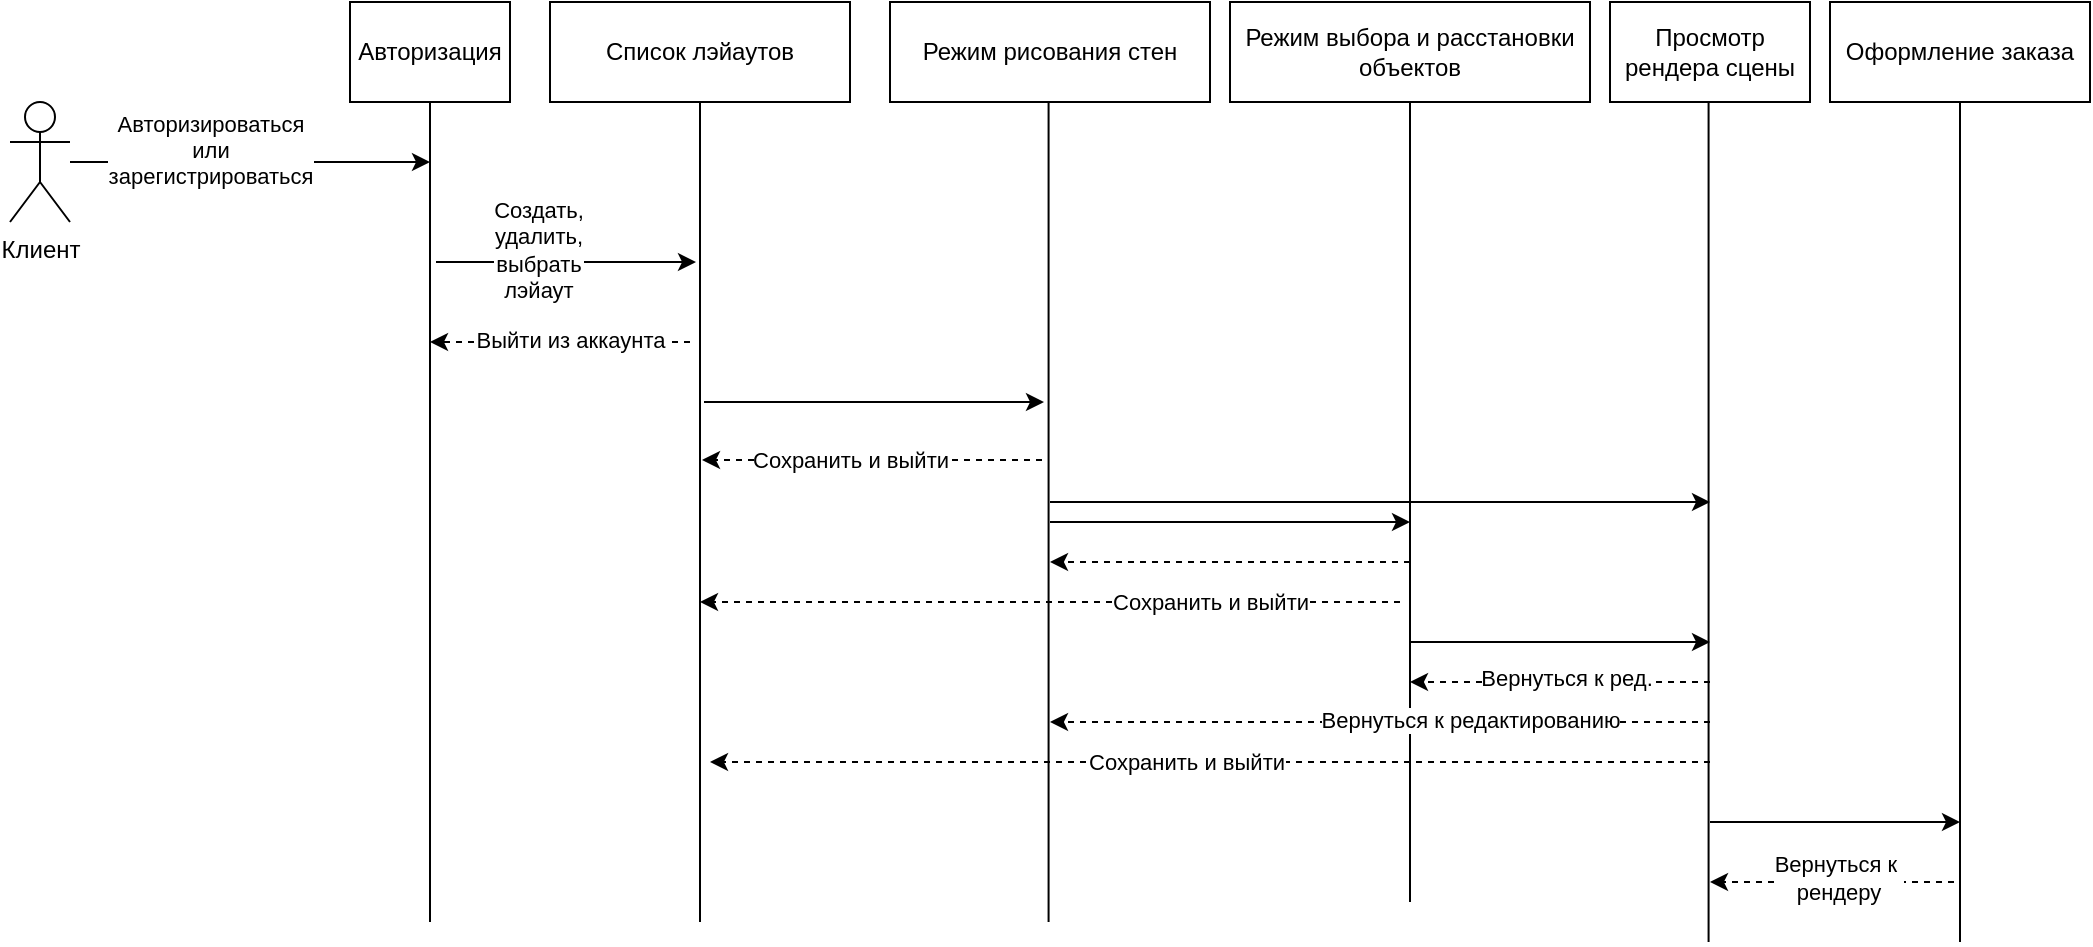 <mxfile version="22.0.4" type="device">
  <diagram name="Page-1" id="SDDQJxv7iUoTQycEIjn0">
    <mxGraphModel dx="1290" dy="719" grid="1" gridSize="10" guides="1" tooltips="1" connect="1" arrows="1" fold="1" page="1" pageScale="1" pageWidth="850" pageHeight="1100" math="0" shadow="0">
      <root>
        <mxCell id="0" />
        <mxCell id="1" parent="0" />
        <mxCell id="4_UEG6HJdvu9gBl9bT9P-12" style="edgeStyle=orthogonalEdgeStyle;rounded=0;orthogonalLoop=1;jettySize=auto;html=1;" edge="1" parent="1" source="4_UEG6HJdvu9gBl9bT9P-1">
          <mxGeometry relative="1" as="geometry">
            <mxPoint x="230" y="160" as="targetPoint" />
          </mxGeometry>
        </mxCell>
        <mxCell id="4_UEG6HJdvu9gBl9bT9P-13" value="Авторизироваться &lt;br&gt;или &lt;br&gt;зарегистрироваться" style="edgeLabel;html=1;align=center;verticalAlign=middle;resizable=0;points=[];" vertex="1" connectable="0" parent="4_UEG6HJdvu9gBl9bT9P-12">
          <mxGeometry x="-0.223" y="6" relative="1" as="geometry">
            <mxPoint as="offset" />
          </mxGeometry>
        </mxCell>
        <mxCell id="4_UEG6HJdvu9gBl9bT9P-1" value="Клиент" style="shape=umlActor;verticalLabelPosition=bottom;verticalAlign=top;html=1;outlineConnect=0;" vertex="1" parent="1">
          <mxGeometry x="20" y="130" width="30" height="60" as="geometry" />
        </mxCell>
        <mxCell id="4_UEG6HJdvu9gBl9bT9P-2" value="Авторизация" style="rounded=0;whiteSpace=wrap;html=1;" vertex="1" parent="1">
          <mxGeometry x="190" y="80" width="80" height="50" as="geometry" />
        </mxCell>
        <mxCell id="4_UEG6HJdvu9gBl9bT9P-3" value="Список лэйаутов" style="rounded=0;whiteSpace=wrap;html=1;" vertex="1" parent="1">
          <mxGeometry x="290" y="80" width="150" height="50" as="geometry" />
        </mxCell>
        <mxCell id="4_UEG6HJdvu9gBl9bT9P-4" value="Режим рисования стен" style="rounded=0;whiteSpace=wrap;html=1;" vertex="1" parent="1">
          <mxGeometry x="460" y="80" width="160" height="50" as="geometry" />
        </mxCell>
        <mxCell id="4_UEG6HJdvu9gBl9bT9P-5" value="Оформление заказа" style="rounded=0;whiteSpace=wrap;html=1;" vertex="1" parent="1">
          <mxGeometry x="930" y="80" width="130" height="50" as="geometry" />
        </mxCell>
        <mxCell id="4_UEG6HJdvu9gBl9bT9P-6" value="Режим выбора и расстановки объектов" style="rounded=0;whiteSpace=wrap;html=1;" vertex="1" parent="1">
          <mxGeometry x="630" y="80" width="180" height="50" as="geometry" />
        </mxCell>
        <mxCell id="4_UEG6HJdvu9gBl9bT9P-7" value="" style="endArrow=none;html=1;rounded=0;exitX=0.5;exitY=1;exitDx=0;exitDy=0;" edge="1" parent="1" source="4_UEG6HJdvu9gBl9bT9P-2">
          <mxGeometry width="50" height="50" relative="1" as="geometry">
            <mxPoint x="600" y="310" as="sourcePoint" />
            <mxPoint x="230" y="540" as="targetPoint" />
          </mxGeometry>
        </mxCell>
        <mxCell id="4_UEG6HJdvu9gBl9bT9P-8" value="" style="endArrow=none;html=1;rounded=0;exitX=0.5;exitY=1;exitDx=0;exitDy=0;" edge="1" parent="1" source="4_UEG6HJdvu9gBl9bT9P-3">
          <mxGeometry width="50" height="50" relative="1" as="geometry">
            <mxPoint x="409.29" y="140" as="sourcePoint" />
            <mxPoint x="365" y="540" as="targetPoint" />
          </mxGeometry>
        </mxCell>
        <mxCell id="4_UEG6HJdvu9gBl9bT9P-10" value="" style="endArrow=none;html=1;rounded=0;exitX=0.5;exitY=1;exitDx=0;exitDy=0;" edge="1" parent="1" source="4_UEG6HJdvu9gBl9bT9P-6">
          <mxGeometry width="50" height="50" relative="1" as="geometry">
            <mxPoint x="665" y="140" as="sourcePoint" />
            <mxPoint x="720" y="530" as="targetPoint" />
          </mxGeometry>
        </mxCell>
        <mxCell id="4_UEG6HJdvu9gBl9bT9P-11" value="" style="endArrow=none;html=1;rounded=0;exitX=0.5;exitY=1;exitDx=0;exitDy=0;" edge="1" parent="1" source="4_UEG6HJdvu9gBl9bT9P-5">
          <mxGeometry width="50" height="50" relative="1" as="geometry">
            <mxPoint x="905" y="140" as="sourcePoint" />
            <mxPoint x="995" y="550" as="targetPoint" />
          </mxGeometry>
        </mxCell>
        <mxCell id="4_UEG6HJdvu9gBl9bT9P-14" value="" style="endArrow=none;html=1;rounded=0;exitX=0.5;exitY=1;exitDx=0;exitDy=0;" edge="1" parent="1">
          <mxGeometry width="50" height="50" relative="1" as="geometry">
            <mxPoint x="539.29" y="130" as="sourcePoint" />
            <mxPoint x="539.29" y="540" as="targetPoint" />
          </mxGeometry>
        </mxCell>
        <mxCell id="4_UEG6HJdvu9gBl9bT9P-15" value="Просмотр рендера сцены" style="rounded=0;whiteSpace=wrap;html=1;" vertex="1" parent="1">
          <mxGeometry x="820" y="80" width="100" height="50" as="geometry" />
        </mxCell>
        <mxCell id="4_UEG6HJdvu9gBl9bT9P-16" value="" style="endArrow=none;html=1;rounded=0;exitX=0.5;exitY=1;exitDx=0;exitDy=0;" edge="1" parent="1">
          <mxGeometry width="50" height="50" relative="1" as="geometry">
            <mxPoint x="869.29" y="130" as="sourcePoint" />
            <mxPoint x="869.29" y="550" as="targetPoint" />
          </mxGeometry>
        </mxCell>
        <mxCell id="4_UEG6HJdvu9gBl9bT9P-17" style="edgeStyle=orthogonalEdgeStyle;rounded=0;orthogonalLoop=1;jettySize=auto;html=1;" edge="1" parent="1">
          <mxGeometry relative="1" as="geometry">
            <mxPoint x="363" y="210" as="targetPoint" />
            <mxPoint x="233" y="210" as="sourcePoint" />
          </mxGeometry>
        </mxCell>
        <mxCell id="4_UEG6HJdvu9gBl9bT9P-18" value="Создать,&lt;br&gt;удалить,&lt;br&gt;выбрать&lt;br&gt;лэйаут" style="edgeLabel;html=1;align=center;verticalAlign=middle;resizable=0;points=[];labelBackgroundColor=default;" vertex="1" connectable="0" parent="4_UEG6HJdvu9gBl9bT9P-17">
          <mxGeometry x="-0.223" y="6" relative="1" as="geometry">
            <mxPoint as="offset" />
          </mxGeometry>
        </mxCell>
        <mxCell id="4_UEG6HJdvu9gBl9bT9P-19" style="edgeStyle=orthogonalEdgeStyle;rounded=0;orthogonalLoop=1;jettySize=auto;html=1;" edge="1" parent="1">
          <mxGeometry relative="1" as="geometry">
            <mxPoint x="537" y="280" as="targetPoint" />
            <mxPoint x="367" y="280" as="sourcePoint" />
          </mxGeometry>
        </mxCell>
        <mxCell id="4_UEG6HJdvu9gBl9bT9P-21" style="rounded=0;orthogonalLoop=1;jettySize=auto;html=1;dashed=1;" edge="1" parent="1">
          <mxGeometry relative="1" as="geometry">
            <mxPoint x="366" y="309" as="targetPoint" />
            <mxPoint x="536" y="309" as="sourcePoint" />
          </mxGeometry>
        </mxCell>
        <mxCell id="4_UEG6HJdvu9gBl9bT9P-42" value="Сохранить и выйти" style="edgeLabel;html=1;align=center;verticalAlign=middle;resizable=0;points=[];" vertex="1" connectable="0" parent="4_UEG6HJdvu9gBl9bT9P-21">
          <mxGeometry x="0.134" relative="1" as="geometry">
            <mxPoint as="offset" />
          </mxGeometry>
        </mxCell>
        <mxCell id="4_UEG6HJdvu9gBl9bT9P-22" style="edgeStyle=orthogonalEdgeStyle;rounded=0;orthogonalLoop=1;jettySize=auto;html=1;" edge="1" parent="1">
          <mxGeometry relative="1" as="geometry">
            <mxPoint x="720" y="340" as="targetPoint" />
            <mxPoint x="540" y="340" as="sourcePoint" />
          </mxGeometry>
        </mxCell>
        <mxCell id="4_UEG6HJdvu9gBl9bT9P-23" style="rounded=0;orthogonalLoop=1;jettySize=auto;html=1;dashed=1;" edge="1" parent="1">
          <mxGeometry relative="1" as="geometry">
            <mxPoint x="540" y="360" as="targetPoint" />
            <mxPoint x="720" y="360" as="sourcePoint" />
          </mxGeometry>
        </mxCell>
        <mxCell id="4_UEG6HJdvu9gBl9bT9P-24" style="rounded=0;orthogonalLoop=1;jettySize=auto;html=1;dashed=1;" edge="1" parent="1">
          <mxGeometry relative="1" as="geometry">
            <mxPoint x="365" y="380" as="targetPoint" />
            <mxPoint x="715" y="380" as="sourcePoint" />
          </mxGeometry>
        </mxCell>
        <mxCell id="4_UEG6HJdvu9gBl9bT9P-39" value="Сохранить и выйти" style="edgeLabel;html=1;align=center;verticalAlign=middle;resizable=0;points=[];" vertex="1" connectable="0" parent="4_UEG6HJdvu9gBl9bT9P-24">
          <mxGeometry x="-0.441" y="2" relative="1" as="geometry">
            <mxPoint x="3" y="-2" as="offset" />
          </mxGeometry>
        </mxCell>
        <mxCell id="4_UEG6HJdvu9gBl9bT9P-25" style="edgeStyle=orthogonalEdgeStyle;rounded=0;orthogonalLoop=1;jettySize=auto;html=1;" edge="1" parent="1">
          <mxGeometry relative="1" as="geometry">
            <mxPoint x="870" y="330" as="targetPoint" />
            <mxPoint x="540" y="330" as="sourcePoint" />
          </mxGeometry>
        </mxCell>
        <mxCell id="4_UEG6HJdvu9gBl9bT9P-26" style="edgeStyle=orthogonalEdgeStyle;rounded=0;orthogonalLoop=1;jettySize=auto;html=1;" edge="1" parent="1">
          <mxGeometry relative="1" as="geometry">
            <mxPoint x="870" y="400" as="targetPoint" />
            <mxPoint x="720" y="400" as="sourcePoint" />
          </mxGeometry>
        </mxCell>
        <mxCell id="4_UEG6HJdvu9gBl9bT9P-27" style="rounded=0;orthogonalLoop=1;jettySize=auto;html=1;dashed=1;" edge="1" parent="1">
          <mxGeometry relative="1" as="geometry">
            <mxPoint x="720" y="420" as="targetPoint" />
            <mxPoint x="870" y="420" as="sourcePoint" />
          </mxGeometry>
        </mxCell>
        <mxCell id="4_UEG6HJdvu9gBl9bT9P-34" value="Вернуться к ред." style="edgeLabel;html=1;align=center;verticalAlign=middle;resizable=0;points=[];" vertex="1" connectable="0" parent="4_UEG6HJdvu9gBl9bT9P-27">
          <mxGeometry x="-0.037" y="-2" relative="1" as="geometry">
            <mxPoint as="offset" />
          </mxGeometry>
        </mxCell>
        <mxCell id="4_UEG6HJdvu9gBl9bT9P-28" style="rounded=0;orthogonalLoop=1;jettySize=auto;html=1;dashed=1;" edge="1" parent="1">
          <mxGeometry relative="1" as="geometry">
            <mxPoint x="540" y="440" as="targetPoint" />
            <mxPoint x="870" y="440" as="sourcePoint" />
          </mxGeometry>
        </mxCell>
        <mxCell id="4_UEG6HJdvu9gBl9bT9P-33" value="Вернуться к редактированию" style="edgeLabel;html=1;align=center;verticalAlign=middle;resizable=0;points=[];" vertex="1" connectable="0" parent="4_UEG6HJdvu9gBl9bT9P-28">
          <mxGeometry x="-0.274" y="-1" relative="1" as="geometry">
            <mxPoint as="offset" />
          </mxGeometry>
        </mxCell>
        <mxCell id="4_UEG6HJdvu9gBl9bT9P-29" style="rounded=0;orthogonalLoop=1;jettySize=auto;html=1;dashed=1;" edge="1" parent="1">
          <mxGeometry relative="1" as="geometry">
            <mxPoint x="370" y="460" as="targetPoint" />
            <mxPoint x="870" y="460" as="sourcePoint" />
          </mxGeometry>
        </mxCell>
        <mxCell id="4_UEG6HJdvu9gBl9bT9P-30" value="Сохранить и выйти" style="edgeLabel;html=1;align=center;verticalAlign=middle;resizable=0;points=[];" vertex="1" connectable="0" parent="4_UEG6HJdvu9gBl9bT9P-29">
          <mxGeometry x="0.049" relative="1" as="geometry">
            <mxPoint as="offset" />
          </mxGeometry>
        </mxCell>
        <mxCell id="4_UEG6HJdvu9gBl9bT9P-35" style="edgeStyle=orthogonalEdgeStyle;rounded=0;orthogonalLoop=1;jettySize=auto;html=1;" edge="1" parent="1">
          <mxGeometry relative="1" as="geometry">
            <mxPoint x="995" y="490" as="targetPoint" />
            <mxPoint x="870" y="490" as="sourcePoint" />
          </mxGeometry>
        </mxCell>
        <mxCell id="4_UEG6HJdvu9gBl9bT9P-36" style="rounded=0;orthogonalLoop=1;jettySize=auto;html=1;dashed=1;" edge="1" parent="1">
          <mxGeometry relative="1" as="geometry">
            <mxPoint x="870" y="520" as="targetPoint" />
            <mxPoint x="992" y="520" as="sourcePoint" />
          </mxGeometry>
        </mxCell>
        <mxCell id="4_UEG6HJdvu9gBl9bT9P-37" value="Вернуться к&amp;nbsp;&lt;br&gt;рендеру" style="edgeLabel;html=1;align=center;verticalAlign=middle;resizable=0;points=[];" vertex="1" connectable="0" parent="4_UEG6HJdvu9gBl9bT9P-36">
          <mxGeometry x="-0.037" y="-2" relative="1" as="geometry">
            <mxPoint as="offset" />
          </mxGeometry>
        </mxCell>
        <mxCell id="4_UEG6HJdvu9gBl9bT9P-44" style="rounded=0;orthogonalLoop=1;jettySize=auto;html=1;dashed=1;" edge="1" parent="1">
          <mxGeometry relative="1" as="geometry">
            <mxPoint x="230" y="250" as="targetPoint" />
            <mxPoint x="360" y="250" as="sourcePoint" />
          </mxGeometry>
        </mxCell>
        <mxCell id="4_UEG6HJdvu9gBl9bT9P-47" value="Выйти из аккаунта" style="edgeLabel;html=1;align=center;verticalAlign=middle;resizable=0;points=[];" vertex="1" connectable="0" parent="4_UEG6HJdvu9gBl9bT9P-44">
          <mxGeometry x="0.143" y="-1" relative="1" as="geometry">
            <mxPoint x="14" as="offset" />
          </mxGeometry>
        </mxCell>
      </root>
    </mxGraphModel>
  </diagram>
</mxfile>
